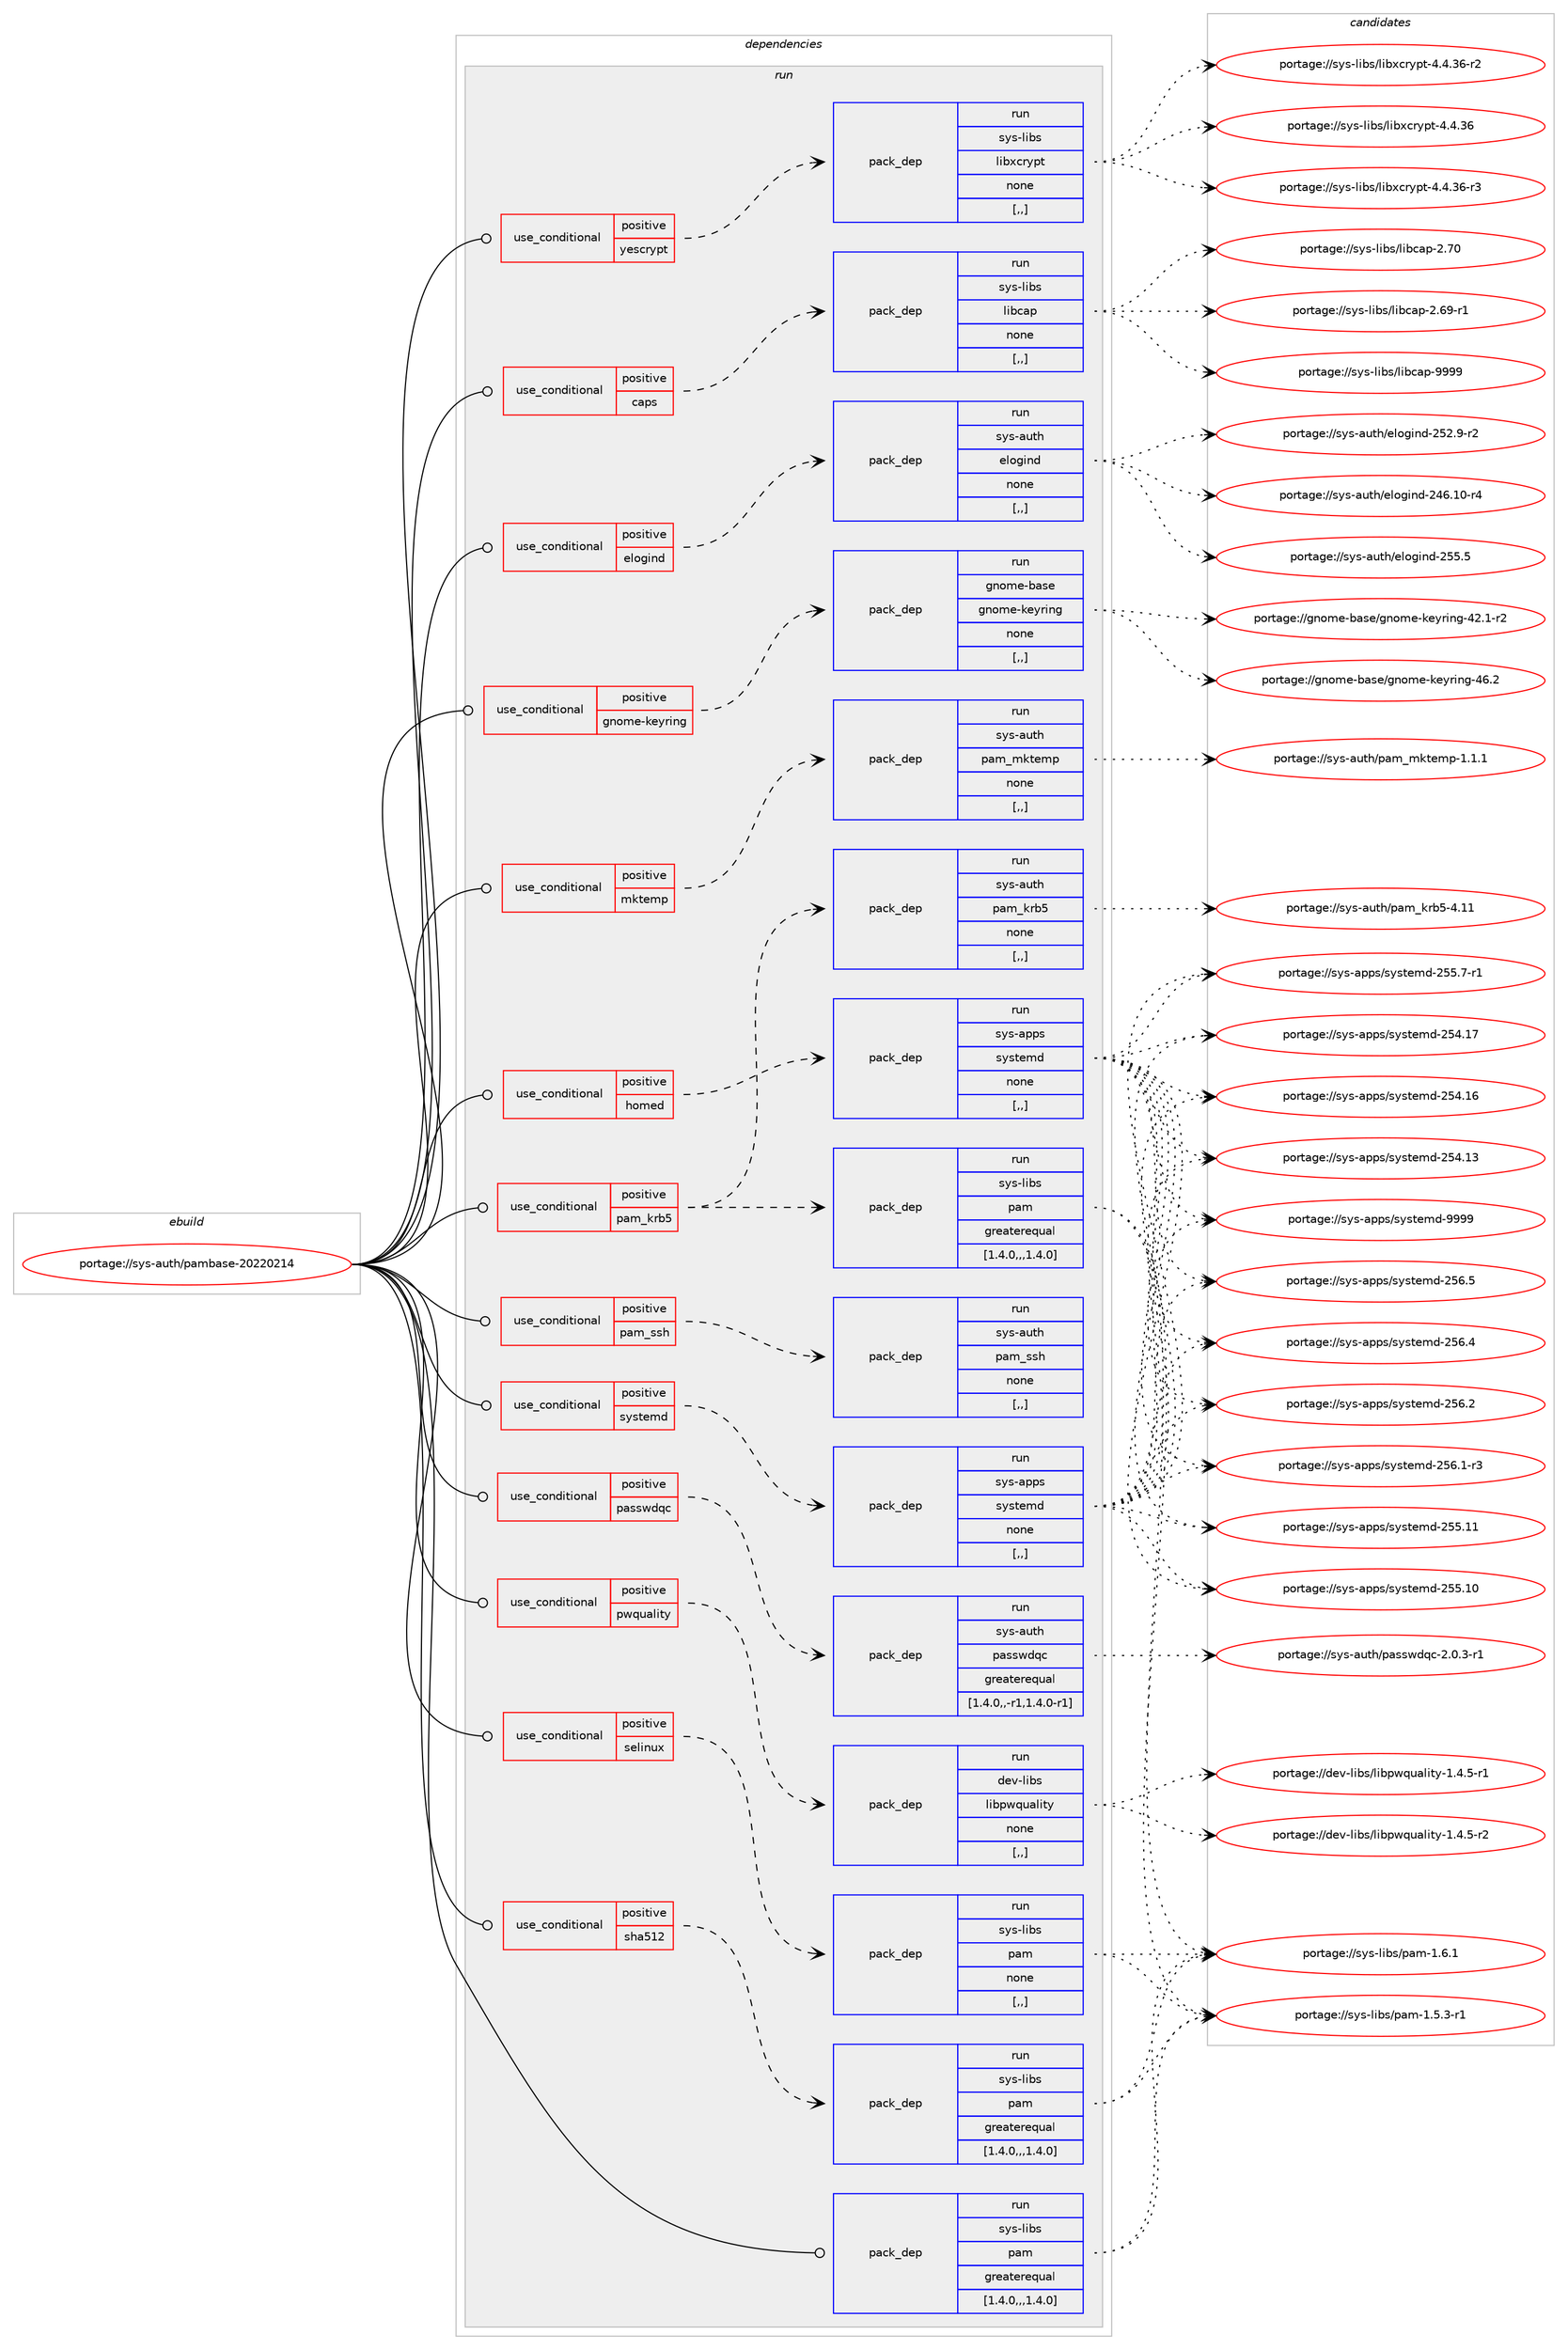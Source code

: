 digraph prolog {

# *************
# Graph options
# *************

newrank=true;
concentrate=true;
compound=true;
graph [rankdir=LR,fontname=Helvetica,fontsize=10,ranksep=1.5];#, ranksep=2.5, nodesep=0.2];
edge  [arrowhead=vee];
node  [fontname=Helvetica,fontsize=10];

# **********
# The ebuild
# **********

subgraph cluster_leftcol {
color=gray;
label=<<i>ebuild</i>>;
id [label="portage://sys-auth/pambase-20220214", color=red, width=4, href="../sys-auth/pambase-20220214.svg"];
}

# ****************
# The dependencies
# ****************

subgraph cluster_midcol {
color=gray;
label=<<i>dependencies</i>>;
subgraph cluster_compile {
fillcolor="#eeeeee";
style=filled;
label=<<i>compile</i>>;
}
subgraph cluster_compileandrun {
fillcolor="#eeeeee";
style=filled;
label=<<i>compile and run</i>>;
}
subgraph cluster_run {
fillcolor="#eeeeee";
style=filled;
label=<<i>run</i>>;
subgraph cond8672 {
dependency23293 [label=<<TABLE BORDER="0" CELLBORDER="1" CELLSPACING="0" CELLPADDING="4"><TR><TD ROWSPAN="3" CELLPADDING="10">use_conditional</TD></TR><TR><TD>positive</TD></TR><TR><TD>caps</TD></TR></TABLE>>, shape=none, color=red];
subgraph pack14546 {
dependency23294 [label=<<TABLE BORDER="0" CELLBORDER="1" CELLSPACING="0" CELLPADDING="4" WIDTH="220"><TR><TD ROWSPAN="6" CELLPADDING="30">pack_dep</TD></TR><TR><TD WIDTH="110">run</TD></TR><TR><TD>sys-libs</TD></TR><TR><TD>libcap</TD></TR><TR><TD>none</TD></TR><TR><TD>[,,]</TD></TR></TABLE>>, shape=none, color=blue];
}
dependency23293:e -> dependency23294:w [weight=20,style="dashed",arrowhead="vee"];
}
id:e -> dependency23293:w [weight=20,style="solid",arrowhead="odot"];
subgraph cond8673 {
dependency23295 [label=<<TABLE BORDER="0" CELLBORDER="1" CELLSPACING="0" CELLPADDING="4"><TR><TD ROWSPAN="3" CELLPADDING="10">use_conditional</TD></TR><TR><TD>positive</TD></TR><TR><TD>elogind</TD></TR></TABLE>>, shape=none, color=red];
subgraph pack14547 {
dependency23296 [label=<<TABLE BORDER="0" CELLBORDER="1" CELLSPACING="0" CELLPADDING="4" WIDTH="220"><TR><TD ROWSPAN="6" CELLPADDING="30">pack_dep</TD></TR><TR><TD WIDTH="110">run</TD></TR><TR><TD>sys-auth</TD></TR><TR><TD>elogind</TD></TR><TR><TD>none</TD></TR><TR><TD>[,,]</TD></TR></TABLE>>, shape=none, color=blue];
}
dependency23295:e -> dependency23296:w [weight=20,style="dashed",arrowhead="vee"];
}
id:e -> dependency23295:w [weight=20,style="solid",arrowhead="odot"];
subgraph cond8674 {
dependency23297 [label=<<TABLE BORDER="0" CELLBORDER="1" CELLSPACING="0" CELLPADDING="4"><TR><TD ROWSPAN="3" CELLPADDING="10">use_conditional</TD></TR><TR><TD>positive</TD></TR><TR><TD>gnome-keyring</TD></TR></TABLE>>, shape=none, color=red];
subgraph pack14548 {
dependency23298 [label=<<TABLE BORDER="0" CELLBORDER="1" CELLSPACING="0" CELLPADDING="4" WIDTH="220"><TR><TD ROWSPAN="6" CELLPADDING="30">pack_dep</TD></TR><TR><TD WIDTH="110">run</TD></TR><TR><TD>gnome-base</TD></TR><TR><TD>gnome-keyring</TD></TR><TR><TD>none</TD></TR><TR><TD>[,,]</TD></TR></TABLE>>, shape=none, color=blue];
}
dependency23297:e -> dependency23298:w [weight=20,style="dashed",arrowhead="vee"];
}
id:e -> dependency23297:w [weight=20,style="solid",arrowhead="odot"];
subgraph cond8675 {
dependency23299 [label=<<TABLE BORDER="0" CELLBORDER="1" CELLSPACING="0" CELLPADDING="4"><TR><TD ROWSPAN="3" CELLPADDING="10">use_conditional</TD></TR><TR><TD>positive</TD></TR><TR><TD>homed</TD></TR></TABLE>>, shape=none, color=red];
subgraph pack14549 {
dependency23300 [label=<<TABLE BORDER="0" CELLBORDER="1" CELLSPACING="0" CELLPADDING="4" WIDTH="220"><TR><TD ROWSPAN="6" CELLPADDING="30">pack_dep</TD></TR><TR><TD WIDTH="110">run</TD></TR><TR><TD>sys-apps</TD></TR><TR><TD>systemd</TD></TR><TR><TD>none</TD></TR><TR><TD>[,,]</TD></TR></TABLE>>, shape=none, color=blue];
}
dependency23299:e -> dependency23300:w [weight=20,style="dashed",arrowhead="vee"];
}
id:e -> dependency23299:w [weight=20,style="solid",arrowhead="odot"];
subgraph cond8676 {
dependency23301 [label=<<TABLE BORDER="0" CELLBORDER="1" CELLSPACING="0" CELLPADDING="4"><TR><TD ROWSPAN="3" CELLPADDING="10">use_conditional</TD></TR><TR><TD>positive</TD></TR><TR><TD>mktemp</TD></TR></TABLE>>, shape=none, color=red];
subgraph pack14550 {
dependency23302 [label=<<TABLE BORDER="0" CELLBORDER="1" CELLSPACING="0" CELLPADDING="4" WIDTH="220"><TR><TD ROWSPAN="6" CELLPADDING="30">pack_dep</TD></TR><TR><TD WIDTH="110">run</TD></TR><TR><TD>sys-auth</TD></TR><TR><TD>pam_mktemp</TD></TR><TR><TD>none</TD></TR><TR><TD>[,,]</TD></TR></TABLE>>, shape=none, color=blue];
}
dependency23301:e -> dependency23302:w [weight=20,style="dashed",arrowhead="vee"];
}
id:e -> dependency23301:w [weight=20,style="solid",arrowhead="odot"];
subgraph cond8677 {
dependency23303 [label=<<TABLE BORDER="0" CELLBORDER="1" CELLSPACING="0" CELLPADDING="4"><TR><TD ROWSPAN="3" CELLPADDING="10">use_conditional</TD></TR><TR><TD>positive</TD></TR><TR><TD>pam_krb5</TD></TR></TABLE>>, shape=none, color=red];
subgraph pack14551 {
dependency23304 [label=<<TABLE BORDER="0" CELLBORDER="1" CELLSPACING="0" CELLPADDING="4" WIDTH="220"><TR><TD ROWSPAN="6" CELLPADDING="30">pack_dep</TD></TR><TR><TD WIDTH="110">run</TD></TR><TR><TD>sys-libs</TD></TR><TR><TD>pam</TD></TR><TR><TD>greaterequal</TD></TR><TR><TD>[1.4.0,,,1.4.0]</TD></TR></TABLE>>, shape=none, color=blue];
}
dependency23303:e -> dependency23304:w [weight=20,style="dashed",arrowhead="vee"];
subgraph pack14552 {
dependency23305 [label=<<TABLE BORDER="0" CELLBORDER="1" CELLSPACING="0" CELLPADDING="4" WIDTH="220"><TR><TD ROWSPAN="6" CELLPADDING="30">pack_dep</TD></TR><TR><TD WIDTH="110">run</TD></TR><TR><TD>sys-auth</TD></TR><TR><TD>pam_krb5</TD></TR><TR><TD>none</TD></TR><TR><TD>[,,]</TD></TR></TABLE>>, shape=none, color=blue];
}
dependency23303:e -> dependency23305:w [weight=20,style="dashed",arrowhead="vee"];
}
id:e -> dependency23303:w [weight=20,style="solid",arrowhead="odot"];
subgraph cond8678 {
dependency23306 [label=<<TABLE BORDER="0" CELLBORDER="1" CELLSPACING="0" CELLPADDING="4"><TR><TD ROWSPAN="3" CELLPADDING="10">use_conditional</TD></TR><TR><TD>positive</TD></TR><TR><TD>pam_ssh</TD></TR></TABLE>>, shape=none, color=red];
subgraph pack14553 {
dependency23307 [label=<<TABLE BORDER="0" CELLBORDER="1" CELLSPACING="0" CELLPADDING="4" WIDTH="220"><TR><TD ROWSPAN="6" CELLPADDING="30">pack_dep</TD></TR><TR><TD WIDTH="110">run</TD></TR><TR><TD>sys-auth</TD></TR><TR><TD>pam_ssh</TD></TR><TR><TD>none</TD></TR><TR><TD>[,,]</TD></TR></TABLE>>, shape=none, color=blue];
}
dependency23306:e -> dependency23307:w [weight=20,style="dashed",arrowhead="vee"];
}
id:e -> dependency23306:w [weight=20,style="solid",arrowhead="odot"];
subgraph cond8679 {
dependency23308 [label=<<TABLE BORDER="0" CELLBORDER="1" CELLSPACING="0" CELLPADDING="4"><TR><TD ROWSPAN="3" CELLPADDING="10">use_conditional</TD></TR><TR><TD>positive</TD></TR><TR><TD>passwdqc</TD></TR></TABLE>>, shape=none, color=red];
subgraph pack14554 {
dependency23309 [label=<<TABLE BORDER="0" CELLBORDER="1" CELLSPACING="0" CELLPADDING="4" WIDTH="220"><TR><TD ROWSPAN="6" CELLPADDING="30">pack_dep</TD></TR><TR><TD WIDTH="110">run</TD></TR><TR><TD>sys-auth</TD></TR><TR><TD>passwdqc</TD></TR><TR><TD>greaterequal</TD></TR><TR><TD>[1.4.0,,-r1,1.4.0-r1]</TD></TR></TABLE>>, shape=none, color=blue];
}
dependency23308:e -> dependency23309:w [weight=20,style="dashed",arrowhead="vee"];
}
id:e -> dependency23308:w [weight=20,style="solid",arrowhead="odot"];
subgraph cond8680 {
dependency23310 [label=<<TABLE BORDER="0" CELLBORDER="1" CELLSPACING="0" CELLPADDING="4"><TR><TD ROWSPAN="3" CELLPADDING="10">use_conditional</TD></TR><TR><TD>positive</TD></TR><TR><TD>pwquality</TD></TR></TABLE>>, shape=none, color=red];
subgraph pack14555 {
dependency23311 [label=<<TABLE BORDER="0" CELLBORDER="1" CELLSPACING="0" CELLPADDING="4" WIDTH="220"><TR><TD ROWSPAN="6" CELLPADDING="30">pack_dep</TD></TR><TR><TD WIDTH="110">run</TD></TR><TR><TD>dev-libs</TD></TR><TR><TD>libpwquality</TD></TR><TR><TD>none</TD></TR><TR><TD>[,,]</TD></TR></TABLE>>, shape=none, color=blue];
}
dependency23310:e -> dependency23311:w [weight=20,style="dashed",arrowhead="vee"];
}
id:e -> dependency23310:w [weight=20,style="solid",arrowhead="odot"];
subgraph cond8681 {
dependency23312 [label=<<TABLE BORDER="0" CELLBORDER="1" CELLSPACING="0" CELLPADDING="4"><TR><TD ROWSPAN="3" CELLPADDING="10">use_conditional</TD></TR><TR><TD>positive</TD></TR><TR><TD>selinux</TD></TR></TABLE>>, shape=none, color=red];
subgraph pack14556 {
dependency23313 [label=<<TABLE BORDER="0" CELLBORDER="1" CELLSPACING="0" CELLPADDING="4" WIDTH="220"><TR><TD ROWSPAN="6" CELLPADDING="30">pack_dep</TD></TR><TR><TD WIDTH="110">run</TD></TR><TR><TD>sys-libs</TD></TR><TR><TD>pam</TD></TR><TR><TD>none</TD></TR><TR><TD>[,,]</TD></TR></TABLE>>, shape=none, color=blue];
}
dependency23312:e -> dependency23313:w [weight=20,style="dashed",arrowhead="vee"];
}
id:e -> dependency23312:w [weight=20,style="solid",arrowhead="odot"];
subgraph cond8682 {
dependency23314 [label=<<TABLE BORDER="0" CELLBORDER="1" CELLSPACING="0" CELLPADDING="4"><TR><TD ROWSPAN="3" CELLPADDING="10">use_conditional</TD></TR><TR><TD>positive</TD></TR><TR><TD>sha512</TD></TR></TABLE>>, shape=none, color=red];
subgraph pack14557 {
dependency23315 [label=<<TABLE BORDER="0" CELLBORDER="1" CELLSPACING="0" CELLPADDING="4" WIDTH="220"><TR><TD ROWSPAN="6" CELLPADDING="30">pack_dep</TD></TR><TR><TD WIDTH="110">run</TD></TR><TR><TD>sys-libs</TD></TR><TR><TD>pam</TD></TR><TR><TD>greaterequal</TD></TR><TR><TD>[1.4.0,,,1.4.0]</TD></TR></TABLE>>, shape=none, color=blue];
}
dependency23314:e -> dependency23315:w [weight=20,style="dashed",arrowhead="vee"];
}
id:e -> dependency23314:w [weight=20,style="solid",arrowhead="odot"];
subgraph cond8683 {
dependency23316 [label=<<TABLE BORDER="0" CELLBORDER="1" CELLSPACING="0" CELLPADDING="4"><TR><TD ROWSPAN="3" CELLPADDING="10">use_conditional</TD></TR><TR><TD>positive</TD></TR><TR><TD>systemd</TD></TR></TABLE>>, shape=none, color=red];
subgraph pack14558 {
dependency23317 [label=<<TABLE BORDER="0" CELLBORDER="1" CELLSPACING="0" CELLPADDING="4" WIDTH="220"><TR><TD ROWSPAN="6" CELLPADDING="30">pack_dep</TD></TR><TR><TD WIDTH="110">run</TD></TR><TR><TD>sys-apps</TD></TR><TR><TD>systemd</TD></TR><TR><TD>none</TD></TR><TR><TD>[,,]</TD></TR></TABLE>>, shape=none, color=blue];
}
dependency23316:e -> dependency23317:w [weight=20,style="dashed",arrowhead="vee"];
}
id:e -> dependency23316:w [weight=20,style="solid",arrowhead="odot"];
subgraph cond8684 {
dependency23318 [label=<<TABLE BORDER="0" CELLBORDER="1" CELLSPACING="0" CELLPADDING="4"><TR><TD ROWSPAN="3" CELLPADDING="10">use_conditional</TD></TR><TR><TD>positive</TD></TR><TR><TD>yescrypt</TD></TR></TABLE>>, shape=none, color=red];
subgraph pack14559 {
dependency23319 [label=<<TABLE BORDER="0" CELLBORDER="1" CELLSPACING="0" CELLPADDING="4" WIDTH="220"><TR><TD ROWSPAN="6" CELLPADDING="30">pack_dep</TD></TR><TR><TD WIDTH="110">run</TD></TR><TR><TD>sys-libs</TD></TR><TR><TD>libxcrypt</TD></TR><TR><TD>none</TD></TR><TR><TD>[,,]</TD></TR></TABLE>>, shape=none, color=blue];
}
dependency23318:e -> dependency23319:w [weight=20,style="dashed",arrowhead="vee"];
}
id:e -> dependency23318:w [weight=20,style="solid",arrowhead="odot"];
subgraph pack14560 {
dependency23320 [label=<<TABLE BORDER="0" CELLBORDER="1" CELLSPACING="0" CELLPADDING="4" WIDTH="220"><TR><TD ROWSPAN="6" CELLPADDING="30">pack_dep</TD></TR><TR><TD WIDTH="110">run</TD></TR><TR><TD>sys-libs</TD></TR><TR><TD>pam</TD></TR><TR><TD>greaterequal</TD></TR><TR><TD>[1.4.0,,,1.4.0]</TD></TR></TABLE>>, shape=none, color=blue];
}
id:e -> dependency23320:w [weight=20,style="solid",arrowhead="odot"];
}
}

# **************
# The candidates
# **************

subgraph cluster_choices {
rank=same;
color=gray;
label=<<i>candidates</i>>;

subgraph choice14546 {
color=black;
nodesep=1;
choice1151211154510810598115471081059899971124557575757 [label="portage://sys-libs/libcap-9999", color=red, width=4,href="../sys-libs/libcap-9999.svg"];
choice1151211154510810598115471081059899971124550465548 [label="portage://sys-libs/libcap-2.70", color=red, width=4,href="../sys-libs/libcap-2.70.svg"];
choice11512111545108105981154710810598999711245504654574511449 [label="portage://sys-libs/libcap-2.69-r1", color=red, width=4,href="../sys-libs/libcap-2.69-r1.svg"];
dependency23294:e -> choice1151211154510810598115471081059899971124557575757:w [style=dotted,weight="100"];
dependency23294:e -> choice1151211154510810598115471081059899971124550465548:w [style=dotted,weight="100"];
dependency23294:e -> choice11512111545108105981154710810598999711245504654574511449:w [style=dotted,weight="100"];
}
subgraph choice14547 {
color=black;
nodesep=1;
choice115121115459711711610447101108111103105110100455053534653 [label="portage://sys-auth/elogind-255.5", color=red, width=4,href="../sys-auth/elogind-255.5.svg"];
choice1151211154597117116104471011081111031051101004550535046574511450 [label="portage://sys-auth/elogind-252.9-r2", color=red, width=4,href="../sys-auth/elogind-252.9-r2.svg"];
choice115121115459711711610447101108111103105110100455052544649484511452 [label="portage://sys-auth/elogind-246.10-r4", color=red, width=4,href="../sys-auth/elogind-246.10-r4.svg"];
dependency23296:e -> choice115121115459711711610447101108111103105110100455053534653:w [style=dotted,weight="100"];
dependency23296:e -> choice1151211154597117116104471011081111031051101004550535046574511450:w [style=dotted,weight="100"];
dependency23296:e -> choice115121115459711711610447101108111103105110100455052544649484511452:w [style=dotted,weight="100"];
}
subgraph choice14548 {
color=black;
nodesep=1;
choice10311011110910145989711510147103110111109101451071011211141051101034552544650 [label="portage://gnome-base/gnome-keyring-46.2", color=red, width=4,href="../gnome-base/gnome-keyring-46.2.svg"];
choice103110111109101459897115101471031101111091014510710112111410511010345525046494511450 [label="portage://gnome-base/gnome-keyring-42.1-r2", color=red, width=4,href="../gnome-base/gnome-keyring-42.1-r2.svg"];
dependency23298:e -> choice10311011110910145989711510147103110111109101451071011211141051101034552544650:w [style=dotted,weight="100"];
dependency23298:e -> choice103110111109101459897115101471031101111091014510710112111410511010345525046494511450:w [style=dotted,weight="100"];
}
subgraph choice14549 {
color=black;
nodesep=1;
choice1151211154597112112115471151211151161011091004557575757 [label="portage://sys-apps/systemd-9999", color=red, width=4,href="../sys-apps/systemd-9999.svg"];
choice115121115459711211211547115121115116101109100455053544653 [label="portage://sys-apps/systemd-256.5", color=red, width=4,href="../sys-apps/systemd-256.5.svg"];
choice115121115459711211211547115121115116101109100455053544652 [label="portage://sys-apps/systemd-256.4", color=red, width=4,href="../sys-apps/systemd-256.4.svg"];
choice115121115459711211211547115121115116101109100455053544650 [label="portage://sys-apps/systemd-256.2", color=red, width=4,href="../sys-apps/systemd-256.2.svg"];
choice1151211154597112112115471151211151161011091004550535446494511451 [label="portage://sys-apps/systemd-256.1-r3", color=red, width=4,href="../sys-apps/systemd-256.1-r3.svg"];
choice11512111545971121121154711512111511610110910045505353464949 [label="portage://sys-apps/systemd-255.11", color=red, width=4,href="../sys-apps/systemd-255.11.svg"];
choice11512111545971121121154711512111511610110910045505353464948 [label="portage://sys-apps/systemd-255.10", color=red, width=4,href="../sys-apps/systemd-255.10.svg"];
choice1151211154597112112115471151211151161011091004550535346554511449 [label="portage://sys-apps/systemd-255.7-r1", color=red, width=4,href="../sys-apps/systemd-255.7-r1.svg"];
choice11512111545971121121154711512111511610110910045505352464955 [label="portage://sys-apps/systemd-254.17", color=red, width=4,href="../sys-apps/systemd-254.17.svg"];
choice11512111545971121121154711512111511610110910045505352464954 [label="portage://sys-apps/systemd-254.16", color=red, width=4,href="../sys-apps/systemd-254.16.svg"];
choice11512111545971121121154711512111511610110910045505352464951 [label="portage://sys-apps/systemd-254.13", color=red, width=4,href="../sys-apps/systemd-254.13.svg"];
dependency23300:e -> choice1151211154597112112115471151211151161011091004557575757:w [style=dotted,weight="100"];
dependency23300:e -> choice115121115459711211211547115121115116101109100455053544653:w [style=dotted,weight="100"];
dependency23300:e -> choice115121115459711211211547115121115116101109100455053544652:w [style=dotted,weight="100"];
dependency23300:e -> choice115121115459711211211547115121115116101109100455053544650:w [style=dotted,weight="100"];
dependency23300:e -> choice1151211154597112112115471151211151161011091004550535446494511451:w [style=dotted,weight="100"];
dependency23300:e -> choice11512111545971121121154711512111511610110910045505353464949:w [style=dotted,weight="100"];
dependency23300:e -> choice11512111545971121121154711512111511610110910045505353464948:w [style=dotted,weight="100"];
dependency23300:e -> choice1151211154597112112115471151211151161011091004550535346554511449:w [style=dotted,weight="100"];
dependency23300:e -> choice11512111545971121121154711512111511610110910045505352464955:w [style=dotted,weight="100"];
dependency23300:e -> choice11512111545971121121154711512111511610110910045505352464954:w [style=dotted,weight="100"];
dependency23300:e -> choice11512111545971121121154711512111511610110910045505352464951:w [style=dotted,weight="100"];
}
subgraph choice14550 {
color=black;
nodesep=1;
choice1151211154597117116104471129710995109107116101109112454946494649 [label="portage://sys-auth/pam_mktemp-1.1.1", color=red, width=4,href="../sys-auth/pam_mktemp-1.1.1.svg"];
dependency23302:e -> choice1151211154597117116104471129710995109107116101109112454946494649:w [style=dotted,weight="100"];
}
subgraph choice14551 {
color=black;
nodesep=1;
choice11512111545108105981154711297109454946544649 [label="portage://sys-libs/pam-1.6.1", color=red, width=4,href="../sys-libs/pam-1.6.1.svg"];
choice115121115451081059811547112971094549465346514511449 [label="portage://sys-libs/pam-1.5.3-r1", color=red, width=4,href="../sys-libs/pam-1.5.3-r1.svg"];
dependency23304:e -> choice11512111545108105981154711297109454946544649:w [style=dotted,weight="100"];
dependency23304:e -> choice115121115451081059811547112971094549465346514511449:w [style=dotted,weight="100"];
}
subgraph choice14552 {
color=black;
nodesep=1;
choice115121115459711711610447112971099510711498534552464949 [label="portage://sys-auth/pam_krb5-4.11", color=red, width=4,href="../sys-auth/pam_krb5-4.11.svg"];
dependency23305:e -> choice115121115459711711610447112971099510711498534552464949:w [style=dotted,weight="100"];
}
subgraph choice14553 {
color=black;
nodesep=1;
}
subgraph choice14554 {
color=black;
nodesep=1;
choice11512111545971171161044711297115115119100113994550464846514511449 [label="portage://sys-auth/passwdqc-2.0.3-r1", color=red, width=4,href="../sys-auth/passwdqc-2.0.3-r1.svg"];
dependency23309:e -> choice11512111545971171161044711297115115119100113994550464846514511449:w [style=dotted,weight="100"];
}
subgraph choice14555 {
color=black;
nodesep=1;
choice10010111845108105981154710810598112119113117971081051161214549465246534511450 [label="portage://dev-libs/libpwquality-1.4.5-r2", color=red, width=4,href="../dev-libs/libpwquality-1.4.5-r2.svg"];
choice10010111845108105981154710810598112119113117971081051161214549465246534511449 [label="portage://dev-libs/libpwquality-1.4.5-r1", color=red, width=4,href="../dev-libs/libpwquality-1.4.5-r1.svg"];
dependency23311:e -> choice10010111845108105981154710810598112119113117971081051161214549465246534511450:w [style=dotted,weight="100"];
dependency23311:e -> choice10010111845108105981154710810598112119113117971081051161214549465246534511449:w [style=dotted,weight="100"];
}
subgraph choice14556 {
color=black;
nodesep=1;
choice11512111545108105981154711297109454946544649 [label="portage://sys-libs/pam-1.6.1", color=red, width=4,href="../sys-libs/pam-1.6.1.svg"];
choice115121115451081059811547112971094549465346514511449 [label="portage://sys-libs/pam-1.5.3-r1", color=red, width=4,href="../sys-libs/pam-1.5.3-r1.svg"];
dependency23313:e -> choice11512111545108105981154711297109454946544649:w [style=dotted,weight="100"];
dependency23313:e -> choice115121115451081059811547112971094549465346514511449:w [style=dotted,weight="100"];
}
subgraph choice14557 {
color=black;
nodesep=1;
choice11512111545108105981154711297109454946544649 [label="portage://sys-libs/pam-1.6.1", color=red, width=4,href="../sys-libs/pam-1.6.1.svg"];
choice115121115451081059811547112971094549465346514511449 [label="portage://sys-libs/pam-1.5.3-r1", color=red, width=4,href="../sys-libs/pam-1.5.3-r1.svg"];
dependency23315:e -> choice11512111545108105981154711297109454946544649:w [style=dotted,weight="100"];
dependency23315:e -> choice115121115451081059811547112971094549465346514511449:w [style=dotted,weight="100"];
}
subgraph choice14558 {
color=black;
nodesep=1;
choice1151211154597112112115471151211151161011091004557575757 [label="portage://sys-apps/systemd-9999", color=red, width=4,href="../sys-apps/systemd-9999.svg"];
choice115121115459711211211547115121115116101109100455053544653 [label="portage://sys-apps/systemd-256.5", color=red, width=4,href="../sys-apps/systemd-256.5.svg"];
choice115121115459711211211547115121115116101109100455053544652 [label="portage://sys-apps/systemd-256.4", color=red, width=4,href="../sys-apps/systemd-256.4.svg"];
choice115121115459711211211547115121115116101109100455053544650 [label="portage://sys-apps/systemd-256.2", color=red, width=4,href="../sys-apps/systemd-256.2.svg"];
choice1151211154597112112115471151211151161011091004550535446494511451 [label="portage://sys-apps/systemd-256.1-r3", color=red, width=4,href="../sys-apps/systemd-256.1-r3.svg"];
choice11512111545971121121154711512111511610110910045505353464949 [label="portage://sys-apps/systemd-255.11", color=red, width=4,href="../sys-apps/systemd-255.11.svg"];
choice11512111545971121121154711512111511610110910045505353464948 [label="portage://sys-apps/systemd-255.10", color=red, width=4,href="../sys-apps/systemd-255.10.svg"];
choice1151211154597112112115471151211151161011091004550535346554511449 [label="portage://sys-apps/systemd-255.7-r1", color=red, width=4,href="../sys-apps/systemd-255.7-r1.svg"];
choice11512111545971121121154711512111511610110910045505352464955 [label="portage://sys-apps/systemd-254.17", color=red, width=4,href="../sys-apps/systemd-254.17.svg"];
choice11512111545971121121154711512111511610110910045505352464954 [label="portage://sys-apps/systemd-254.16", color=red, width=4,href="../sys-apps/systemd-254.16.svg"];
choice11512111545971121121154711512111511610110910045505352464951 [label="portage://sys-apps/systemd-254.13", color=red, width=4,href="../sys-apps/systemd-254.13.svg"];
dependency23317:e -> choice1151211154597112112115471151211151161011091004557575757:w [style=dotted,weight="100"];
dependency23317:e -> choice115121115459711211211547115121115116101109100455053544653:w [style=dotted,weight="100"];
dependency23317:e -> choice115121115459711211211547115121115116101109100455053544652:w [style=dotted,weight="100"];
dependency23317:e -> choice115121115459711211211547115121115116101109100455053544650:w [style=dotted,weight="100"];
dependency23317:e -> choice1151211154597112112115471151211151161011091004550535446494511451:w [style=dotted,weight="100"];
dependency23317:e -> choice11512111545971121121154711512111511610110910045505353464949:w [style=dotted,weight="100"];
dependency23317:e -> choice11512111545971121121154711512111511610110910045505353464948:w [style=dotted,weight="100"];
dependency23317:e -> choice1151211154597112112115471151211151161011091004550535346554511449:w [style=dotted,weight="100"];
dependency23317:e -> choice11512111545971121121154711512111511610110910045505352464955:w [style=dotted,weight="100"];
dependency23317:e -> choice11512111545971121121154711512111511610110910045505352464954:w [style=dotted,weight="100"];
dependency23317:e -> choice11512111545971121121154711512111511610110910045505352464951:w [style=dotted,weight="100"];
}
subgraph choice14559 {
color=black;
nodesep=1;
choice1151211154510810598115471081059812099114121112116455246524651544511451 [label="portage://sys-libs/libxcrypt-4.4.36-r3", color=red, width=4,href="../sys-libs/libxcrypt-4.4.36-r3.svg"];
choice1151211154510810598115471081059812099114121112116455246524651544511450 [label="portage://sys-libs/libxcrypt-4.4.36-r2", color=red, width=4,href="../sys-libs/libxcrypt-4.4.36-r2.svg"];
choice115121115451081059811547108105981209911412111211645524652465154 [label="portage://sys-libs/libxcrypt-4.4.36", color=red, width=4,href="../sys-libs/libxcrypt-4.4.36.svg"];
dependency23319:e -> choice1151211154510810598115471081059812099114121112116455246524651544511451:w [style=dotted,weight="100"];
dependency23319:e -> choice1151211154510810598115471081059812099114121112116455246524651544511450:w [style=dotted,weight="100"];
dependency23319:e -> choice115121115451081059811547108105981209911412111211645524652465154:w [style=dotted,weight="100"];
}
subgraph choice14560 {
color=black;
nodesep=1;
choice11512111545108105981154711297109454946544649 [label="portage://sys-libs/pam-1.6.1", color=red, width=4,href="../sys-libs/pam-1.6.1.svg"];
choice115121115451081059811547112971094549465346514511449 [label="portage://sys-libs/pam-1.5.3-r1", color=red, width=4,href="../sys-libs/pam-1.5.3-r1.svg"];
dependency23320:e -> choice11512111545108105981154711297109454946544649:w [style=dotted,weight="100"];
dependency23320:e -> choice115121115451081059811547112971094549465346514511449:w [style=dotted,weight="100"];
}
}

}
